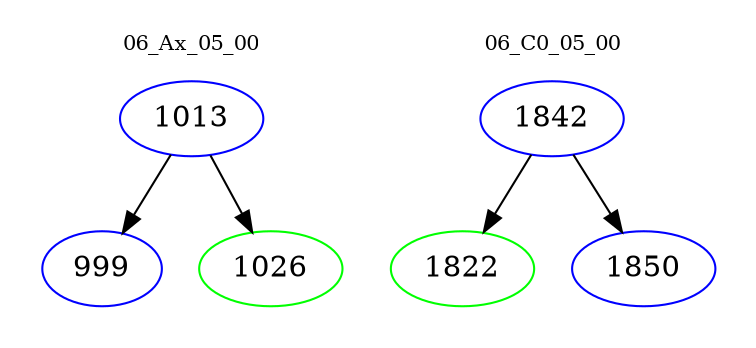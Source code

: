 digraph{
subgraph cluster_0 {
color = white
label = "06_Ax_05_00";
fontsize=10;
T0_1013 [label="1013", color="blue"]
T0_1013 -> T0_999 [color="black"]
T0_999 [label="999", color="blue"]
T0_1013 -> T0_1026 [color="black"]
T0_1026 [label="1026", color="green"]
}
subgraph cluster_1 {
color = white
label = "06_C0_05_00";
fontsize=10;
T1_1842 [label="1842", color="blue"]
T1_1842 -> T1_1822 [color="black"]
T1_1822 [label="1822", color="green"]
T1_1842 -> T1_1850 [color="black"]
T1_1850 [label="1850", color="blue"]
}
}
